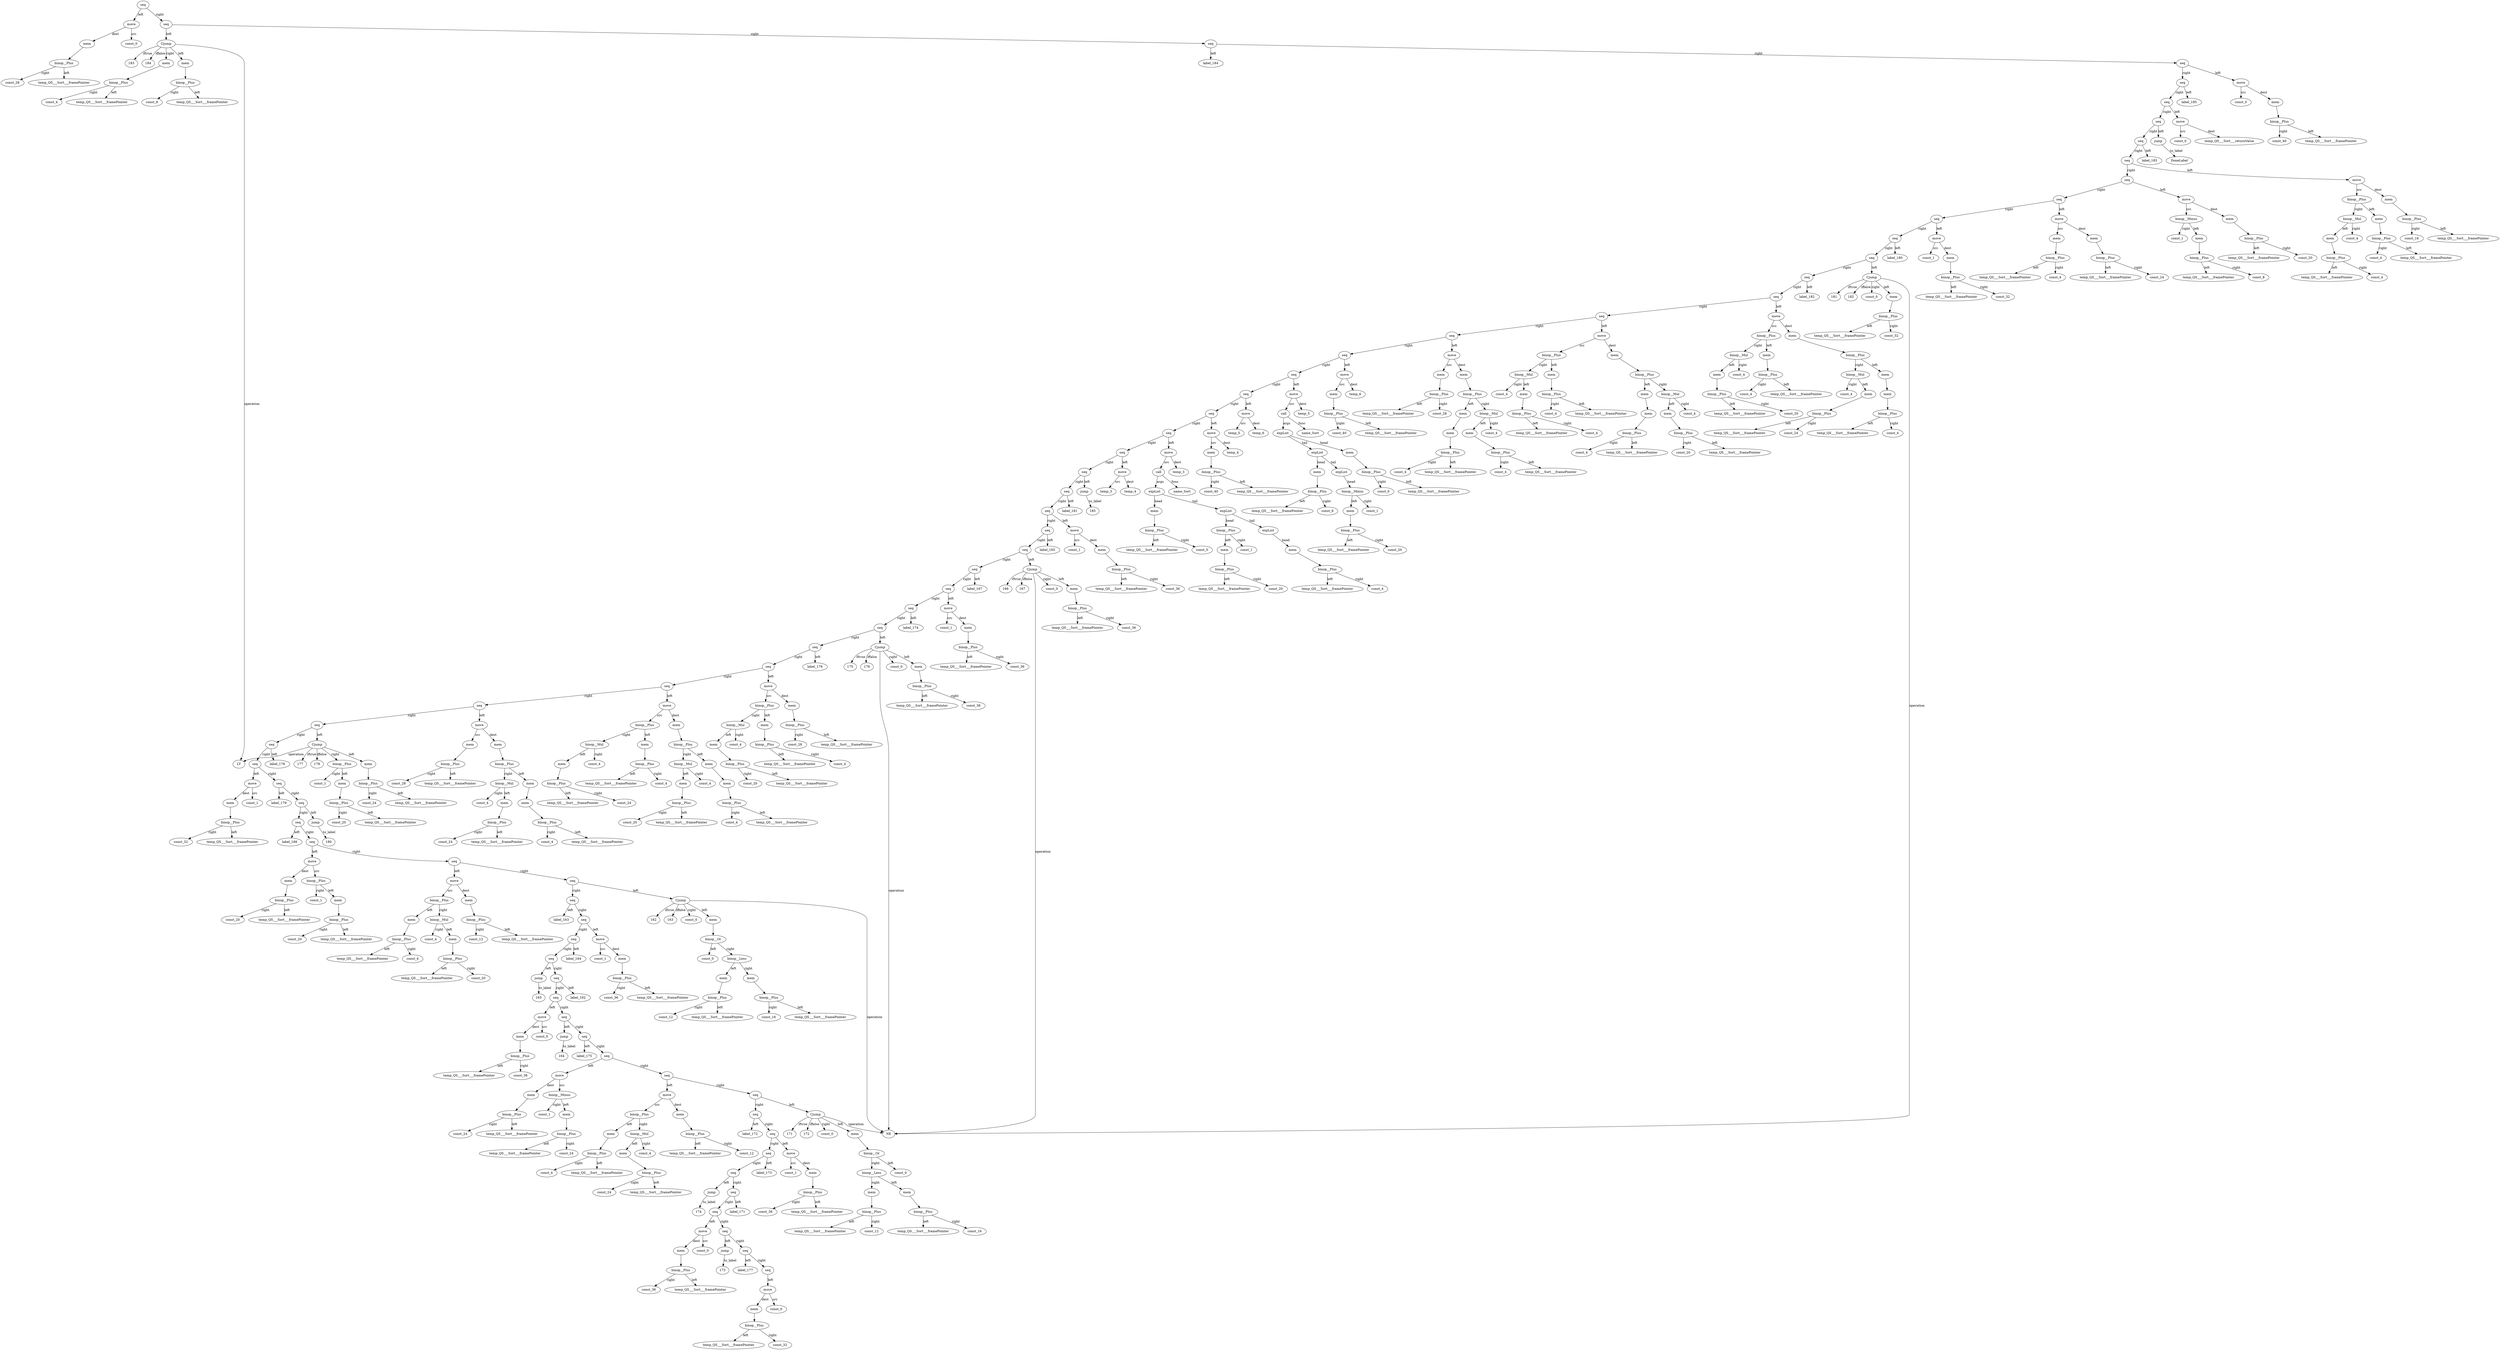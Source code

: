 digraph {
temp_QS___Sort___framePointer__id_0 [ label="temp_QS___Sort___framePointer" ]; 
const_28__id_1 [ label="const_28" ]; 
binop__Plus__id_2 [ label="binop__Plus" ]; 
binop__Plus__id_2 -> const_28__id_1 [ label="right"] ; 
binop__Plus__id_2 -> temp_QS___Sort___framePointer__id_0 [ label="left"] ; 
mem__id_3 [ label="mem" ]; 
mem__id_3 -> binop__Plus__id_2 ; 
const_0__id_4 [ label="const_0" ]; 
move__id_5 [ label="move" ]; 
move__id_5 -> mem__id_3 [ label="dest"] ; 
move__id_5 -> const_0__id_4 [ label="src"] ; 
temp_QS___Sort___framePointer__id_6 [ label="temp_QS___Sort___framePointer" ]; 
const_4__id_7 [ label="const_4" ]; 
binop__Plus__id_8 [ label="binop__Plus" ]; 
binop__Plus__id_8 -> const_4__id_7 [ label="right"] ; 
binop__Plus__id_8 -> temp_QS___Sort___framePointer__id_6 [ label="left"] ; 
mem__id_9 [ label="mem" ]; 
mem__id_9 -> binop__Plus__id_8 ; 
temp_QS___Sort___framePointer__id_10 [ label="temp_QS___Sort___framePointer" ]; 
const_8__id_11 [ label="const_8" ]; 
binop__Plus__id_12 [ label="binop__Plus" ]; 
binop__Plus__id_12 -> const_8__id_11 [ label="right"] ; 
binop__Plus__id_12 -> temp_QS___Sort___framePointer__id_10 [ label="left"] ; 
mem__id_13 [ label="mem" ]; 
mem__id_13 -> binop__Plus__id_12 ; 
Cjump__id_14 [ label="Cjump" ]; 
Cjump__id_14 -> mem__id_9 [ label="right"] ; 
Cjump__id_14 -> mem__id_13 [ label="left"] ; 
Cjump__id_14 -> LT [ label="operation"] ; 
Cjump__id_14 -> 183 [ label="iftrue"] ; 
Cjump__id_14 -> 184 [ label="iffalse"] ; 
label_184__id_15 [ label="label_184" ]; 
temp_QS___Sort___framePointer__id_16 [ label="temp_QS___Sort___framePointer" ]; 
const_40__id_17 [ label="const_40" ]; 
binop__Plus__id_18 [ label="binop__Plus" ]; 
binop__Plus__id_18 -> const_40__id_17 [ label="right"] ; 
binop__Plus__id_18 -> temp_QS___Sort___framePointer__id_16 [ label="left"] ; 
mem__id_19 [ label="mem" ]; 
mem__id_19 -> binop__Plus__id_18 ; 
const_0__id_20 [ label="const_0" ]; 
move__id_21 [ label="move" ]; 
move__id_21 -> mem__id_19 [ label="dest"] ; 
move__id_21 -> const_0__id_20 [ label="src"] ; 
label_185__id_22 [ label="label_185" ]; 
temp_QS___Sort___returnValue__id_23 [ label="temp_QS___Sort___returnValue" ]; 
const_0__id_24 [ label="const_0" ]; 
move__id_25 [ label="move" ]; 
move__id_25 -> temp_QS___Sort___returnValue__id_23 [ label="dest"] ; 
move__id_25 -> const_0__id_24 [ label="src"] ; 
jump__id_26 [ label="jump" ]; 
jump__id_26 -> DoneLabel [ label="to_label"] ; 
label_183__id_27 [ label="label_183" ]; 
temp_QS___Sort___framePointer__id_28 [ label="temp_QS___Sort___framePointer" ]; 
const_16__id_29 [ label="const_16" ]; 
binop__Plus__id_30 [ label="binop__Plus" ]; 
binop__Plus__id_30 -> const_16__id_29 [ label="right"] ; 
binop__Plus__id_30 -> temp_QS___Sort___framePointer__id_28 [ label="left"] ; 
mem__id_31 [ label="mem" ]; 
mem__id_31 -> binop__Plus__id_30 ; 
temp_QS___Sort___framePointer__id_32 [ label="temp_QS___Sort___framePointer" ]; 
const_4__id_33 [ label="const_4" ]; 
binop__Plus__id_34 [ label="binop__Plus" ]; 
binop__Plus__id_34 -> const_4__id_33 [ label="right"] ; 
binop__Plus__id_34 -> temp_QS___Sort___framePointer__id_32 [ label="left"] ; 
mem__id_35 [ label="mem" ]; 
mem__id_35 -> binop__Plus__id_34 ; 
temp_QS___Sort___framePointer__id_36 [ label="temp_QS___Sort___framePointer" ]; 
const_4__id_37 [ label="const_4" ]; 
binop__Plus__id_38 [ label="binop__Plus" ]; 
binop__Plus__id_38 -> const_4__id_37 [ label="right"] ; 
binop__Plus__id_38 -> temp_QS___Sort___framePointer__id_36 [ label="left"] ; 
mem__id_39 [ label="mem" ]; 
mem__id_39 -> binop__Plus__id_38 ; 
const_4__id_40 [ label="const_4" ]; 
binop__Mul__id_41 [ label="binop__Mul" ]; 
binop__Mul__id_41 -> const_4__id_40 [ label="right"] ; 
binop__Mul__id_41 -> mem__id_39 [ label="left"] ; 
binop__Plus__id_42 [ label="binop__Plus" ]; 
binop__Plus__id_42 -> binop__Mul__id_41 [ label="right"] ; 
binop__Plus__id_42 -> mem__id_35 [ label="left"] ; 
move__id_43 [ label="move" ]; 
move__id_43 -> mem__id_31 [ label="dest"] ; 
move__id_43 -> binop__Plus__id_42 [ label="src"] ; 
temp_QS___Sort___framePointer__id_44 [ label="temp_QS___Sort___framePointer" ]; 
const_20__id_45 [ label="const_20" ]; 
binop__Plus__id_46 [ label="binop__Plus" ]; 
binop__Plus__id_46 -> const_20__id_45 [ label="right"] ; 
binop__Plus__id_46 -> temp_QS___Sort___framePointer__id_44 [ label="left"] ; 
mem__id_47 [ label="mem" ]; 
mem__id_47 -> binop__Plus__id_46 ; 
temp_QS___Sort___framePointer__id_48 [ label="temp_QS___Sort___framePointer" ]; 
const_8__id_49 [ label="const_8" ]; 
binop__Plus__id_50 [ label="binop__Plus" ]; 
binop__Plus__id_50 -> const_8__id_49 [ label="right"] ; 
binop__Plus__id_50 -> temp_QS___Sort___framePointer__id_48 [ label="left"] ; 
mem__id_51 [ label="mem" ]; 
mem__id_51 -> binop__Plus__id_50 ; 
const_1__id_52 [ label="const_1" ]; 
binop__Minus__id_53 [ label="binop__Minus" ]; 
binop__Minus__id_53 -> const_1__id_52 [ label="right"] ; 
binop__Minus__id_53 -> mem__id_51 [ label="left"] ; 
move__id_54 [ label="move" ]; 
move__id_54 -> mem__id_47 [ label="dest"] ; 
move__id_54 -> binop__Minus__id_53 [ label="src"] ; 
temp_QS___Sort___framePointer__id_55 [ label="temp_QS___Sort___framePointer" ]; 
const_24__id_56 [ label="const_24" ]; 
binop__Plus__id_57 [ label="binop__Plus" ]; 
binop__Plus__id_57 -> const_24__id_56 [ label="right"] ; 
binop__Plus__id_57 -> temp_QS___Sort___framePointer__id_55 [ label="left"] ; 
mem__id_58 [ label="mem" ]; 
mem__id_58 -> binop__Plus__id_57 ; 
temp_QS___Sort___framePointer__id_59 [ label="temp_QS___Sort___framePointer" ]; 
const_4__id_60 [ label="const_4" ]; 
binop__Plus__id_61 [ label="binop__Plus" ]; 
binop__Plus__id_61 -> const_4__id_60 [ label="right"] ; 
binop__Plus__id_61 -> temp_QS___Sort___framePointer__id_59 [ label="left"] ; 
mem__id_62 [ label="mem" ]; 
mem__id_62 -> binop__Plus__id_61 ; 
move__id_63 [ label="move" ]; 
move__id_63 -> mem__id_58 [ label="dest"] ; 
move__id_63 -> mem__id_62 [ label="src"] ; 
temp_QS___Sort___framePointer__id_64 [ label="temp_QS___Sort___framePointer" ]; 
const_32__id_65 [ label="const_32" ]; 
binop__Plus__id_66 [ label="binop__Plus" ]; 
binop__Plus__id_66 -> const_32__id_65 [ label="right"] ; 
binop__Plus__id_66 -> temp_QS___Sort___framePointer__id_64 [ label="left"] ; 
mem__id_67 [ label="mem" ]; 
mem__id_67 -> binop__Plus__id_66 ; 
const_1__id_68 [ label="const_1" ]; 
move__id_69 [ label="move" ]; 
move__id_69 -> mem__id_67 [ label="dest"] ; 
move__id_69 -> const_1__id_68 [ label="src"] ; 
label_180__id_70 [ label="label_180" ]; 
const_0__id_71 [ label="const_0" ]; 
temp_QS___Sort___framePointer__id_72 [ label="temp_QS___Sort___framePointer" ]; 
const_32__id_73 [ label="const_32" ]; 
binop__Plus__id_74 [ label="binop__Plus" ]; 
binop__Plus__id_74 -> const_32__id_73 [ label="right"] ; 
binop__Plus__id_74 -> temp_QS___Sort___framePointer__id_72 [ label="left"] ; 
mem__id_75 [ label="mem" ]; 
mem__id_75 -> binop__Plus__id_74 ; 
Cjump__id_76 [ label="Cjump" ]; 
Cjump__id_76 -> const_0__id_71 [ label="right"] ; 
Cjump__id_76 -> mem__id_75 [ label="left"] ; 
Cjump__id_76 -> NE [ label="operation"] ; 
Cjump__id_76 -> 181 [ label="iftrue"] ; 
Cjump__id_76 -> 182 [ label="iffalse"] ; 
label_182__id_77 [ label="label_182" ]; 
temp_QS___Sort___framePointer__id_78 [ label="temp_QS___Sort___framePointer" ]; 
const_4__id_79 [ label="const_4" ]; 
binop__Plus__id_80 [ label="binop__Plus" ]; 
binop__Plus__id_80 -> const_4__id_79 [ label="right"] ; 
binop__Plus__id_80 -> temp_QS___Sort___framePointer__id_78 [ label="left"] ; 
mem__id_81 [ label="mem" ]; 
mem__id_81 -> binop__Plus__id_80 ; 
mem__id_82 [ label="mem" ]; 
mem__id_82 -> mem__id_81 ; 
temp_QS___Sort___framePointer__id_83 [ label="temp_QS___Sort___framePointer" ]; 
const_24__id_84 [ label="const_24" ]; 
binop__Plus__id_85 [ label="binop__Plus" ]; 
binop__Plus__id_85 -> const_24__id_84 [ label="right"] ; 
binop__Plus__id_85 -> temp_QS___Sort___framePointer__id_83 [ label="left"] ; 
mem__id_86 [ label="mem" ]; 
mem__id_86 -> binop__Plus__id_85 ; 
const_4__id_87 [ label="const_4" ]; 
binop__Mul__id_88 [ label="binop__Mul" ]; 
binop__Mul__id_88 -> const_4__id_87 [ label="right"] ; 
binop__Mul__id_88 -> mem__id_86 [ label="left"] ; 
binop__Plus__id_89 [ label="binop__Plus" ]; 
binop__Plus__id_89 -> binop__Mul__id_88 [ label="right"] ; 
binop__Plus__id_89 -> mem__id_82 [ label="left"] ; 
mem__id_90 [ label="mem" ]; 
mem__id_90 -> binop__Plus__id_89 ; 
temp_QS___Sort___framePointer__id_91 [ label="temp_QS___Sort___framePointer" ]; 
const_4__id_92 [ label="const_4" ]; 
binop__Plus__id_93 [ label="binop__Plus" ]; 
binop__Plus__id_93 -> const_4__id_92 [ label="right"] ; 
binop__Plus__id_93 -> temp_QS___Sort___framePointer__id_91 [ label="left"] ; 
mem__id_94 [ label="mem" ]; 
mem__id_94 -> binop__Plus__id_93 ; 
temp_QS___Sort___framePointer__id_95 [ label="temp_QS___Sort___framePointer" ]; 
const_20__id_96 [ label="const_20" ]; 
binop__Plus__id_97 [ label="binop__Plus" ]; 
binop__Plus__id_97 -> const_20__id_96 [ label="right"] ; 
binop__Plus__id_97 -> temp_QS___Sort___framePointer__id_95 [ label="left"] ; 
mem__id_98 [ label="mem" ]; 
mem__id_98 -> binop__Plus__id_97 ; 
const_4__id_99 [ label="const_4" ]; 
binop__Mul__id_100 [ label="binop__Mul" ]; 
binop__Mul__id_100 -> const_4__id_99 [ label="right"] ; 
binop__Mul__id_100 -> mem__id_98 [ label="left"] ; 
binop__Plus__id_101 [ label="binop__Plus" ]; 
binop__Plus__id_101 -> binop__Mul__id_100 [ label="right"] ; 
binop__Plus__id_101 -> mem__id_94 [ label="left"] ; 
move__id_102 [ label="move" ]; 
move__id_102 -> mem__id_90 [ label="dest"] ; 
move__id_102 -> binop__Plus__id_101 [ label="src"] ; 
temp_QS___Sort___framePointer__id_103 [ label="temp_QS___Sort___framePointer" ]; 
const_4__id_104 [ label="const_4" ]; 
binop__Plus__id_105 [ label="binop__Plus" ]; 
binop__Plus__id_105 -> const_4__id_104 [ label="right"] ; 
binop__Plus__id_105 -> temp_QS___Sort___framePointer__id_103 [ label="left"] ; 
mem__id_106 [ label="mem" ]; 
mem__id_106 -> binop__Plus__id_105 ; 
mem__id_107 [ label="mem" ]; 
mem__id_107 -> mem__id_106 ; 
temp_QS___Sort___framePointer__id_108 [ label="temp_QS___Sort___framePointer" ]; 
const_20__id_109 [ label="const_20" ]; 
binop__Plus__id_110 [ label="binop__Plus" ]; 
binop__Plus__id_110 -> const_20__id_109 [ label="right"] ; 
binop__Plus__id_110 -> temp_QS___Sort___framePointer__id_108 [ label="left"] ; 
mem__id_111 [ label="mem" ]; 
mem__id_111 -> binop__Plus__id_110 ; 
const_4__id_112 [ label="const_4" ]; 
binop__Mul__id_113 [ label="binop__Mul" ]; 
binop__Mul__id_113 -> const_4__id_112 [ label="right"] ; 
binop__Mul__id_113 -> mem__id_111 [ label="left"] ; 
binop__Plus__id_114 [ label="binop__Plus" ]; 
binop__Plus__id_114 -> binop__Mul__id_113 [ label="right"] ; 
binop__Plus__id_114 -> mem__id_107 [ label="left"] ; 
mem__id_115 [ label="mem" ]; 
mem__id_115 -> binop__Plus__id_114 ; 
temp_QS___Sort___framePointer__id_116 [ label="temp_QS___Sort___framePointer" ]; 
const_4__id_117 [ label="const_4" ]; 
binop__Plus__id_118 [ label="binop__Plus" ]; 
binop__Plus__id_118 -> const_4__id_117 [ label="right"] ; 
binop__Plus__id_118 -> temp_QS___Sort___framePointer__id_116 [ label="left"] ; 
mem__id_119 [ label="mem" ]; 
mem__id_119 -> binop__Plus__id_118 ; 
temp_QS___Sort___framePointer__id_120 [ label="temp_QS___Sort___framePointer" ]; 
const_4__id_121 [ label="const_4" ]; 
binop__Plus__id_122 [ label="binop__Plus" ]; 
binop__Plus__id_122 -> const_4__id_121 [ label="right"] ; 
binop__Plus__id_122 -> temp_QS___Sort___framePointer__id_120 [ label="left"] ; 
mem__id_123 [ label="mem" ]; 
mem__id_123 -> binop__Plus__id_122 ; 
const_4__id_124 [ label="const_4" ]; 
binop__Mul__id_125 [ label="binop__Mul" ]; 
binop__Mul__id_125 -> const_4__id_124 [ label="right"] ; 
binop__Mul__id_125 -> mem__id_123 [ label="left"] ; 
binop__Plus__id_126 [ label="binop__Plus" ]; 
binop__Plus__id_126 -> binop__Mul__id_125 [ label="right"] ; 
binop__Plus__id_126 -> mem__id_119 [ label="left"] ; 
move__id_127 [ label="move" ]; 
move__id_127 -> mem__id_115 [ label="dest"] ; 
move__id_127 -> binop__Plus__id_126 [ label="src"] ; 
temp_QS___Sort___framePointer__id_128 [ label="temp_QS___Sort___framePointer" ]; 
const_4__id_129 [ label="const_4" ]; 
binop__Plus__id_130 [ label="binop__Plus" ]; 
binop__Plus__id_130 -> const_4__id_129 [ label="right"] ; 
binop__Plus__id_130 -> temp_QS___Sort___framePointer__id_128 [ label="left"] ; 
mem__id_131 [ label="mem" ]; 
mem__id_131 -> binop__Plus__id_130 ; 
mem__id_132 [ label="mem" ]; 
mem__id_132 -> mem__id_131 ; 
temp_QS___Sort___framePointer__id_133 [ label="temp_QS___Sort___framePointer" ]; 
const_4__id_134 [ label="const_4" ]; 
binop__Plus__id_135 [ label="binop__Plus" ]; 
binop__Plus__id_135 -> const_4__id_134 [ label="right"] ; 
binop__Plus__id_135 -> temp_QS___Sort___framePointer__id_133 [ label="left"] ; 
mem__id_136 [ label="mem" ]; 
mem__id_136 -> binop__Plus__id_135 ; 
const_4__id_137 [ label="const_4" ]; 
binop__Mul__id_138 [ label="binop__Mul" ]; 
binop__Mul__id_138 -> const_4__id_137 [ label="right"] ; 
binop__Mul__id_138 -> mem__id_136 [ label="left"] ; 
binop__Plus__id_139 [ label="binop__Plus" ]; 
binop__Plus__id_139 -> binop__Mul__id_138 [ label="right"] ; 
binop__Plus__id_139 -> mem__id_132 [ label="left"] ; 
mem__id_140 [ label="mem" ]; 
mem__id_140 -> binop__Plus__id_139 ; 
temp_QS___Sort___framePointer__id_141 [ label="temp_QS___Sort___framePointer" ]; 
const_28__id_142 [ label="const_28" ]; 
binop__Plus__id_143 [ label="binop__Plus" ]; 
binop__Plus__id_143 -> const_28__id_142 [ label="right"] ; 
binop__Plus__id_143 -> temp_QS___Sort___framePointer__id_141 [ label="left"] ; 
mem__id_144 [ label="mem" ]; 
mem__id_144 -> binop__Plus__id_143 ; 
move__id_145 [ label="move" ]; 
move__id_145 -> mem__id_140 [ label="dest"] ; 
move__id_145 -> mem__id_144 [ label="src"] ; 
temp_6__id_146 [ label="temp_6" ]; 
temp_QS___Sort___framePointer__id_147 [ label="temp_QS___Sort___framePointer" ]; 
const_40__id_148 [ label="const_40" ]; 
binop__Plus__id_149 [ label="binop__Plus" ]; 
binop__Plus__id_149 -> const_40__id_148 [ label="right"] ; 
binop__Plus__id_149 -> temp_QS___Sort___framePointer__id_147 [ label="left"] ; 
mem__id_150 [ label="mem" ]; 
mem__id_150 -> binop__Plus__id_149 ; 
move__id_151 [ label="move" ]; 
move__id_151 -> temp_6__id_146 [ label="dest"] ; 
move__id_151 -> mem__id_150 [ label="src"] ; 
temp_5__id_152 [ label="temp_5" ]; 
name_Sort__id_153 [ label="name_Sort" ]; 
temp_QS___Sort___framePointer__id_154 [ label="temp_QS___Sort___framePointer" ]; 
const_0__id_155 [ label="const_0" ]; 
binop__Plus__id_156 [ label="binop__Plus" ]; 
binop__Plus__id_156 -> const_0__id_155 [ label="right"] ; 
binop__Plus__id_156 -> temp_QS___Sort___framePointer__id_154 [ label="left"] ; 
mem__id_157 [ label="mem" ]; 
mem__id_157 -> binop__Plus__id_156 ; 
temp_QS___Sort___framePointer__id_158 [ label="temp_QS___Sort___framePointer" ]; 
const_8__id_159 [ label="const_8" ]; 
binop__Plus__id_160 [ label="binop__Plus" ]; 
binop__Plus__id_160 -> const_8__id_159 [ label="right"] ; 
binop__Plus__id_160 -> temp_QS___Sort___framePointer__id_158 [ label="left"] ; 
mem__id_161 [ label="mem" ]; 
mem__id_161 -> binop__Plus__id_160 ; 
temp_QS___Sort___framePointer__id_162 [ label="temp_QS___Sort___framePointer" ]; 
const_20__id_163 [ label="const_20" ]; 
binop__Plus__id_164 [ label="binop__Plus" ]; 
binop__Plus__id_164 -> const_20__id_163 [ label="right"] ; 
binop__Plus__id_164 -> temp_QS___Sort___framePointer__id_162 [ label="left"] ; 
mem__id_165 [ label="mem" ]; 
mem__id_165 -> binop__Plus__id_164 ; 
const_1__id_166 [ label="const_1" ]; 
binop__Minus__id_167 [ label="binop__Minus" ]; 
binop__Minus__id_167 -> const_1__id_166 [ label="right"] ; 
binop__Minus__id_167 -> mem__id_165 [ label="left"] ; 
expList__id_168 [ label="expList" ]; 
expList__id_168 -> binop__Minus__id_167 [ label="head"] ; 
expList__id_169 [ label="expList" ]; 
expList__id_169 -> mem__id_161 [ label="head"] ; 
expList__id_169 -> expList__id_168 [ label="tail"] ; 
expList__id_170 [ label="expList" ]; 
expList__id_170 -> mem__id_157 [ label="head"] ; 
expList__id_170 -> expList__id_169 [ label="tail"] ; 
call__id_171 [ label="call" ]; 
call__id_171 -> name_Sort__id_153 [ label="func"] ; 
call__id_171 -> expList__id_170 [ label="args"] ; 
move__id_172 [ label="move" ]; 
move__id_172 -> temp_5__id_152 [ label="dest"] ; 
move__id_172 -> call__id_171 [ label="src"] ; 
temp_6__id_173 [ label="temp_6" ]; 
temp_5__id_174 [ label="temp_5" ]; 
move__id_175 [ label="move" ]; 
move__id_175 -> temp_6__id_173 [ label="dest"] ; 
move__id_175 -> temp_5__id_174 [ label="src"] ; 
temp_4__id_176 [ label="temp_4" ]; 
temp_QS___Sort___framePointer__id_177 [ label="temp_QS___Sort___framePointer" ]; 
const_40__id_178 [ label="const_40" ]; 
binop__Plus__id_179 [ label="binop__Plus" ]; 
binop__Plus__id_179 -> const_40__id_178 [ label="right"] ; 
binop__Plus__id_179 -> temp_QS___Sort___framePointer__id_177 [ label="left"] ; 
mem__id_180 [ label="mem" ]; 
mem__id_180 -> binop__Plus__id_179 ; 
move__id_181 [ label="move" ]; 
move__id_181 -> temp_4__id_176 [ label="dest"] ; 
move__id_181 -> mem__id_180 [ label="src"] ; 
temp_3__id_182 [ label="temp_3" ]; 
name_Sort__id_183 [ label="name_Sort" ]; 
temp_QS___Sort___framePointer__id_184 [ label="temp_QS___Sort___framePointer" ]; 
const_0__id_185 [ label="const_0" ]; 
binop__Plus__id_186 [ label="binop__Plus" ]; 
binop__Plus__id_186 -> const_0__id_185 [ label="right"] ; 
binop__Plus__id_186 -> temp_QS___Sort___framePointer__id_184 [ label="left"] ; 
mem__id_187 [ label="mem" ]; 
mem__id_187 -> binop__Plus__id_186 ; 
temp_QS___Sort___framePointer__id_188 [ label="temp_QS___Sort___framePointer" ]; 
const_20__id_189 [ label="const_20" ]; 
binop__Plus__id_190 [ label="binop__Plus" ]; 
binop__Plus__id_190 -> const_20__id_189 [ label="right"] ; 
binop__Plus__id_190 -> temp_QS___Sort___framePointer__id_188 [ label="left"] ; 
mem__id_191 [ label="mem" ]; 
mem__id_191 -> binop__Plus__id_190 ; 
const_1__id_192 [ label="const_1" ]; 
binop__Plus__id_193 [ label="binop__Plus" ]; 
binop__Plus__id_193 -> const_1__id_192 [ label="right"] ; 
binop__Plus__id_193 -> mem__id_191 [ label="left"] ; 
temp_QS___Sort___framePointer__id_194 [ label="temp_QS___Sort___framePointer" ]; 
const_4__id_195 [ label="const_4" ]; 
binop__Plus__id_196 [ label="binop__Plus" ]; 
binop__Plus__id_196 -> const_4__id_195 [ label="right"] ; 
binop__Plus__id_196 -> temp_QS___Sort___framePointer__id_194 [ label="left"] ; 
mem__id_197 [ label="mem" ]; 
mem__id_197 -> binop__Plus__id_196 ; 
expList__id_198 [ label="expList" ]; 
expList__id_198 -> mem__id_197 [ label="head"] ; 
expList__id_199 [ label="expList" ]; 
expList__id_199 -> binop__Plus__id_193 [ label="head"] ; 
expList__id_199 -> expList__id_198 [ label="tail"] ; 
expList__id_200 [ label="expList" ]; 
expList__id_200 -> mem__id_187 [ label="head"] ; 
expList__id_200 -> expList__id_199 [ label="tail"] ; 
call__id_201 [ label="call" ]; 
call__id_201 -> name_Sort__id_183 [ label="func"] ; 
call__id_201 -> expList__id_200 [ label="args"] ; 
move__id_202 [ label="move" ]; 
move__id_202 -> temp_3__id_182 [ label="dest"] ; 
move__id_202 -> call__id_201 [ label="src"] ; 
temp_4__id_203 [ label="temp_4" ]; 
temp_3__id_204 [ label="temp_3" ]; 
move__id_205 [ label="move" ]; 
move__id_205 -> temp_4__id_203 [ label="dest"] ; 
move__id_205 -> temp_3__id_204 [ label="src"] ; 
jump__id_206 [ label="jump" ]; 
jump__id_206 -> 185 [ label="to_label"] ; 
label_181__id_207 [ label="label_181" ]; 
temp_QS___Sort___framePointer__id_208 [ label="temp_QS___Sort___framePointer" ]; 
const_36__id_209 [ label="const_36" ]; 
binop__Plus__id_210 [ label="binop__Plus" ]; 
binop__Plus__id_210 -> const_36__id_209 [ label="right"] ; 
binop__Plus__id_210 -> temp_QS___Sort___framePointer__id_208 [ label="left"] ; 
mem__id_211 [ label="mem" ]; 
mem__id_211 -> binop__Plus__id_210 ; 
const_1__id_212 [ label="const_1" ]; 
move__id_213 [ label="move" ]; 
move__id_213 -> mem__id_211 [ label="dest"] ; 
move__id_213 -> const_1__id_212 [ label="src"] ; 
label_165__id_214 [ label="label_165" ]; 
const_0__id_215 [ label="const_0" ]; 
temp_QS___Sort___framePointer__id_216 [ label="temp_QS___Sort___framePointer" ]; 
const_36__id_217 [ label="const_36" ]; 
binop__Plus__id_218 [ label="binop__Plus" ]; 
binop__Plus__id_218 -> const_36__id_217 [ label="right"] ; 
binop__Plus__id_218 -> temp_QS___Sort___framePointer__id_216 [ label="left"] ; 
mem__id_219 [ label="mem" ]; 
mem__id_219 -> binop__Plus__id_218 ; 
Cjump__id_220 [ label="Cjump" ]; 
Cjump__id_220 -> const_0__id_215 [ label="right"] ; 
Cjump__id_220 -> mem__id_219 [ label="left"] ; 
Cjump__id_220 -> NE [ label="operation"] ; 
Cjump__id_220 -> 166 [ label="iftrue"] ; 
Cjump__id_220 -> 167 [ label="iffalse"] ; 
label_167__id_221 [ label="label_167" ]; 
temp_QS___Sort___framePointer__id_222 [ label="temp_QS___Sort___framePointer" ]; 
const_36__id_223 [ label="const_36" ]; 
binop__Plus__id_224 [ label="binop__Plus" ]; 
binop__Plus__id_224 -> const_36__id_223 [ label="right"] ; 
binop__Plus__id_224 -> temp_QS___Sort___framePointer__id_222 [ label="left"] ; 
mem__id_225 [ label="mem" ]; 
mem__id_225 -> binop__Plus__id_224 ; 
const_1__id_226 [ label="const_1" ]; 
move__id_227 [ label="move" ]; 
move__id_227 -> mem__id_225 [ label="dest"] ; 
move__id_227 -> const_1__id_226 [ label="src"] ; 
label_174__id_228 [ label="label_174" ]; 
const_0__id_229 [ label="const_0" ]; 
temp_QS___Sort___framePointer__id_230 [ label="temp_QS___Sort___framePointer" ]; 
const_36__id_231 [ label="const_36" ]; 
binop__Plus__id_232 [ label="binop__Plus" ]; 
binop__Plus__id_232 -> const_36__id_231 [ label="right"] ; 
binop__Plus__id_232 -> temp_QS___Sort___framePointer__id_230 [ label="left"] ; 
mem__id_233 [ label="mem" ]; 
mem__id_233 -> binop__Plus__id_232 ; 
Cjump__id_234 [ label="Cjump" ]; 
Cjump__id_234 -> const_0__id_229 [ label="right"] ; 
Cjump__id_234 -> mem__id_233 [ label="left"] ; 
Cjump__id_234 -> NE [ label="operation"] ; 
Cjump__id_234 -> 175 [ label="iftrue"] ; 
Cjump__id_234 -> 176 [ label="iffalse"] ; 
label_176__id_235 [ label="label_176" ]; 
temp_QS___Sort___framePointer__id_236 [ label="temp_QS___Sort___framePointer" ]; 
const_28__id_237 [ label="const_28" ]; 
binop__Plus__id_238 [ label="binop__Plus" ]; 
binop__Plus__id_238 -> const_28__id_237 [ label="right"] ; 
binop__Plus__id_238 -> temp_QS___Sort___framePointer__id_236 [ label="left"] ; 
mem__id_239 [ label="mem" ]; 
mem__id_239 -> binop__Plus__id_238 ; 
temp_QS___Sort___framePointer__id_240 [ label="temp_QS___Sort___framePointer" ]; 
const_4__id_241 [ label="const_4" ]; 
binop__Plus__id_242 [ label="binop__Plus" ]; 
binop__Plus__id_242 -> const_4__id_241 [ label="right"] ; 
binop__Plus__id_242 -> temp_QS___Sort___framePointer__id_240 [ label="left"] ; 
mem__id_243 [ label="mem" ]; 
mem__id_243 -> binop__Plus__id_242 ; 
temp_QS___Sort___framePointer__id_244 [ label="temp_QS___Sort___framePointer" ]; 
const_20__id_245 [ label="const_20" ]; 
binop__Plus__id_246 [ label="binop__Plus" ]; 
binop__Plus__id_246 -> const_20__id_245 [ label="right"] ; 
binop__Plus__id_246 -> temp_QS___Sort___framePointer__id_244 [ label="left"] ; 
mem__id_247 [ label="mem" ]; 
mem__id_247 -> binop__Plus__id_246 ; 
const_4__id_248 [ label="const_4" ]; 
binop__Mul__id_249 [ label="binop__Mul" ]; 
binop__Mul__id_249 -> const_4__id_248 [ label="right"] ; 
binop__Mul__id_249 -> mem__id_247 [ label="left"] ; 
binop__Plus__id_250 [ label="binop__Plus" ]; 
binop__Plus__id_250 -> binop__Mul__id_249 [ label="right"] ; 
binop__Plus__id_250 -> mem__id_243 [ label="left"] ; 
move__id_251 [ label="move" ]; 
move__id_251 -> mem__id_239 [ label="dest"] ; 
move__id_251 -> binop__Plus__id_250 [ label="src"] ; 
temp_QS___Sort___framePointer__id_252 [ label="temp_QS___Sort___framePointer" ]; 
const_4__id_253 [ label="const_4" ]; 
binop__Plus__id_254 [ label="binop__Plus" ]; 
binop__Plus__id_254 -> const_4__id_253 [ label="right"] ; 
binop__Plus__id_254 -> temp_QS___Sort___framePointer__id_252 [ label="left"] ; 
mem__id_255 [ label="mem" ]; 
mem__id_255 -> binop__Plus__id_254 ; 
mem__id_256 [ label="mem" ]; 
mem__id_256 -> mem__id_255 ; 
temp_QS___Sort___framePointer__id_257 [ label="temp_QS___Sort___framePointer" ]; 
const_20__id_258 [ label="const_20" ]; 
binop__Plus__id_259 [ label="binop__Plus" ]; 
binop__Plus__id_259 -> const_20__id_258 [ label="right"] ; 
binop__Plus__id_259 -> temp_QS___Sort___framePointer__id_257 [ label="left"] ; 
mem__id_260 [ label="mem" ]; 
mem__id_260 -> binop__Plus__id_259 ; 
const_4__id_261 [ label="const_4" ]; 
binop__Mul__id_262 [ label="binop__Mul" ]; 
binop__Mul__id_262 -> const_4__id_261 [ label="right"] ; 
binop__Mul__id_262 -> mem__id_260 [ label="left"] ; 
binop__Plus__id_263 [ label="binop__Plus" ]; 
binop__Plus__id_263 -> binop__Mul__id_262 [ label="right"] ; 
binop__Plus__id_263 -> mem__id_256 [ label="left"] ; 
mem__id_264 [ label="mem" ]; 
mem__id_264 -> binop__Plus__id_263 ; 
temp_QS___Sort___framePointer__id_265 [ label="temp_QS___Sort___framePointer" ]; 
const_4__id_266 [ label="const_4" ]; 
binop__Plus__id_267 [ label="binop__Plus" ]; 
binop__Plus__id_267 -> const_4__id_266 [ label="right"] ; 
binop__Plus__id_267 -> temp_QS___Sort___framePointer__id_265 [ label="left"] ; 
mem__id_268 [ label="mem" ]; 
mem__id_268 -> binop__Plus__id_267 ; 
temp_QS___Sort___framePointer__id_269 [ label="temp_QS___Sort___framePointer" ]; 
const_24__id_270 [ label="const_24" ]; 
binop__Plus__id_271 [ label="binop__Plus" ]; 
binop__Plus__id_271 -> const_24__id_270 [ label="right"] ; 
binop__Plus__id_271 -> temp_QS___Sort___framePointer__id_269 [ label="left"] ; 
mem__id_272 [ label="mem" ]; 
mem__id_272 -> binop__Plus__id_271 ; 
const_4__id_273 [ label="const_4" ]; 
binop__Mul__id_274 [ label="binop__Mul" ]; 
binop__Mul__id_274 -> const_4__id_273 [ label="right"] ; 
binop__Mul__id_274 -> mem__id_272 [ label="left"] ; 
binop__Plus__id_275 [ label="binop__Plus" ]; 
binop__Plus__id_275 -> binop__Mul__id_274 [ label="right"] ; 
binop__Plus__id_275 -> mem__id_268 [ label="left"] ; 
move__id_276 [ label="move" ]; 
move__id_276 -> mem__id_264 [ label="dest"] ; 
move__id_276 -> binop__Plus__id_275 [ label="src"] ; 
temp_QS___Sort___framePointer__id_277 [ label="temp_QS___Sort___framePointer" ]; 
const_4__id_278 [ label="const_4" ]; 
binop__Plus__id_279 [ label="binop__Plus" ]; 
binop__Plus__id_279 -> const_4__id_278 [ label="right"] ; 
binop__Plus__id_279 -> temp_QS___Sort___framePointer__id_277 [ label="left"] ; 
mem__id_280 [ label="mem" ]; 
mem__id_280 -> binop__Plus__id_279 ; 
mem__id_281 [ label="mem" ]; 
mem__id_281 -> mem__id_280 ; 
temp_QS___Sort___framePointer__id_282 [ label="temp_QS___Sort___framePointer" ]; 
const_24__id_283 [ label="const_24" ]; 
binop__Plus__id_284 [ label="binop__Plus" ]; 
binop__Plus__id_284 -> const_24__id_283 [ label="right"] ; 
binop__Plus__id_284 -> temp_QS___Sort___framePointer__id_282 [ label="left"] ; 
mem__id_285 [ label="mem" ]; 
mem__id_285 -> binop__Plus__id_284 ; 
const_4__id_286 [ label="const_4" ]; 
binop__Mul__id_287 [ label="binop__Mul" ]; 
binop__Mul__id_287 -> const_4__id_286 [ label="right"] ; 
binop__Mul__id_287 -> mem__id_285 [ label="left"] ; 
binop__Plus__id_288 [ label="binop__Plus" ]; 
binop__Plus__id_288 -> binop__Mul__id_287 [ label="right"] ; 
binop__Plus__id_288 -> mem__id_281 [ label="left"] ; 
mem__id_289 [ label="mem" ]; 
mem__id_289 -> binop__Plus__id_288 ; 
temp_QS___Sort___framePointer__id_290 [ label="temp_QS___Sort___framePointer" ]; 
const_28__id_291 [ label="const_28" ]; 
binop__Plus__id_292 [ label="binop__Plus" ]; 
binop__Plus__id_292 -> const_28__id_291 [ label="right"] ; 
binop__Plus__id_292 -> temp_QS___Sort___framePointer__id_290 [ label="left"] ; 
mem__id_293 [ label="mem" ]; 
mem__id_293 -> binop__Plus__id_292 ; 
move__id_294 [ label="move" ]; 
move__id_294 -> mem__id_289 [ label="dest"] ; 
move__id_294 -> mem__id_293 [ label="src"] ; 
temp_QS___Sort___framePointer__id_295 [ label="temp_QS___Sort___framePointer" ]; 
const_20__id_296 [ label="const_20" ]; 
binop__Plus__id_297 [ label="binop__Plus" ]; 
binop__Plus__id_297 -> const_20__id_296 [ label="right"] ; 
binop__Plus__id_297 -> temp_QS___Sort___framePointer__id_295 [ label="left"] ; 
mem__id_298 [ label="mem" ]; 
mem__id_298 -> binop__Plus__id_297 ; 
const_1__id_299 [ label="const_1" ]; 
binop__Plus__id_300 [ label="binop__Plus" ]; 
binop__Plus__id_300 -> const_1__id_299 [ label="right"] ; 
binop__Plus__id_300 -> mem__id_298 [ label="left"] ; 
temp_QS___Sort___framePointer__id_301 [ label="temp_QS___Sort___framePointer" ]; 
const_24__id_302 [ label="const_24" ]; 
binop__Plus__id_303 [ label="binop__Plus" ]; 
binop__Plus__id_303 -> const_24__id_302 [ label="right"] ; 
binop__Plus__id_303 -> temp_QS___Sort___framePointer__id_301 [ label="left"] ; 
mem__id_304 [ label="mem" ]; 
mem__id_304 -> binop__Plus__id_303 ; 
Cjump__id_305 [ label="Cjump" ]; 
Cjump__id_305 -> binop__Plus__id_300 [ label="right"] ; 
Cjump__id_305 -> mem__id_304 [ label="left"] ; 
Cjump__id_305 -> LT [ label="operation"] ; 
Cjump__id_305 -> 177 [ label="iftrue"] ; 
Cjump__id_305 -> 178 [ label="iffalse"] ; 
label_178__id_306 [ label="label_178" ]; 
temp_QS___Sort___framePointer__id_307 [ label="temp_QS___Sort___framePointer" ]; 
const_32__id_308 [ label="const_32" ]; 
binop__Plus__id_309 [ label="binop__Plus" ]; 
binop__Plus__id_309 -> const_32__id_308 [ label="right"] ; 
binop__Plus__id_309 -> temp_QS___Sort___framePointer__id_307 [ label="left"] ; 
mem__id_310 [ label="mem" ]; 
mem__id_310 -> binop__Plus__id_309 ; 
const_1__id_311 [ label="const_1" ]; 
move__id_312 [ label="move" ]; 
move__id_312 -> mem__id_310 [ label="dest"] ; 
move__id_312 -> const_1__id_311 [ label="src"] ; 
label_179__id_313 [ label="label_179" ]; 
jump__id_314 [ label="jump" ]; 
jump__id_314 -> 180 [ label="to_label"] ; 
label_166__id_315 [ label="label_166" ]; 
temp_QS___Sort___framePointer__id_316 [ label="temp_QS___Sort___framePointer" ]; 
const_20__id_317 [ label="const_20" ]; 
binop__Plus__id_318 [ label="binop__Plus" ]; 
binop__Plus__id_318 -> const_20__id_317 [ label="right"] ; 
binop__Plus__id_318 -> temp_QS___Sort___framePointer__id_316 [ label="left"] ; 
mem__id_319 [ label="mem" ]; 
mem__id_319 -> binop__Plus__id_318 ; 
temp_QS___Sort___framePointer__id_320 [ label="temp_QS___Sort___framePointer" ]; 
const_20__id_321 [ label="const_20" ]; 
binop__Plus__id_322 [ label="binop__Plus" ]; 
binop__Plus__id_322 -> const_20__id_321 [ label="right"] ; 
binop__Plus__id_322 -> temp_QS___Sort___framePointer__id_320 [ label="left"] ; 
mem__id_323 [ label="mem" ]; 
mem__id_323 -> binop__Plus__id_322 ; 
const_1__id_324 [ label="const_1" ]; 
binop__Plus__id_325 [ label="binop__Plus" ]; 
binop__Plus__id_325 -> const_1__id_324 [ label="right"] ; 
binop__Plus__id_325 -> mem__id_323 [ label="left"] ; 
move__id_326 [ label="move" ]; 
move__id_326 -> mem__id_319 [ label="dest"] ; 
move__id_326 -> binop__Plus__id_325 [ label="src"] ; 
temp_QS___Sort___framePointer__id_327 [ label="temp_QS___Sort___framePointer" ]; 
const_12__id_328 [ label="const_12" ]; 
binop__Plus__id_329 [ label="binop__Plus" ]; 
binop__Plus__id_329 -> const_12__id_328 [ label="right"] ; 
binop__Plus__id_329 -> temp_QS___Sort___framePointer__id_327 [ label="left"] ; 
mem__id_330 [ label="mem" ]; 
mem__id_330 -> binop__Plus__id_329 ; 
temp_QS___Sort___framePointer__id_331 [ label="temp_QS___Sort___framePointer" ]; 
const_4__id_332 [ label="const_4" ]; 
binop__Plus__id_333 [ label="binop__Plus" ]; 
binop__Plus__id_333 -> const_4__id_332 [ label="right"] ; 
binop__Plus__id_333 -> temp_QS___Sort___framePointer__id_331 [ label="left"] ; 
mem__id_334 [ label="mem" ]; 
mem__id_334 -> binop__Plus__id_333 ; 
temp_QS___Sort___framePointer__id_335 [ label="temp_QS___Sort___framePointer" ]; 
const_20__id_336 [ label="const_20" ]; 
binop__Plus__id_337 [ label="binop__Plus" ]; 
binop__Plus__id_337 -> const_20__id_336 [ label="right"] ; 
binop__Plus__id_337 -> temp_QS___Sort___framePointer__id_335 [ label="left"] ; 
mem__id_338 [ label="mem" ]; 
mem__id_338 -> binop__Plus__id_337 ; 
const_4__id_339 [ label="const_4" ]; 
binop__Mul__id_340 [ label="binop__Mul" ]; 
binop__Mul__id_340 -> const_4__id_339 [ label="right"] ; 
binop__Mul__id_340 -> mem__id_338 [ label="left"] ; 
binop__Plus__id_341 [ label="binop__Plus" ]; 
binop__Plus__id_341 -> binop__Mul__id_340 [ label="right"] ; 
binop__Plus__id_341 -> mem__id_334 [ label="left"] ; 
move__id_342 [ label="move" ]; 
move__id_342 -> mem__id_330 [ label="dest"] ; 
move__id_342 -> binop__Plus__id_341 [ label="src"] ; 
const_0__id_343 [ label="const_0" ]; 
const_0__id_344 [ label="const_0" ]; 
temp_QS___Sort___framePointer__id_345 [ label="temp_QS___Sort___framePointer" ]; 
const_12__id_346 [ label="const_12" ]; 
binop__Plus__id_347 [ label="binop__Plus" ]; 
binop__Plus__id_347 -> const_12__id_346 [ label="right"] ; 
binop__Plus__id_347 -> temp_QS___Sort___framePointer__id_345 [ label="left"] ; 
mem__id_348 [ label="mem" ]; 
mem__id_348 -> binop__Plus__id_347 ; 
temp_QS___Sort___framePointer__id_349 [ label="temp_QS___Sort___framePointer" ]; 
const_16__id_350 [ label="const_16" ]; 
binop__Plus__id_351 [ label="binop__Plus" ]; 
binop__Plus__id_351 -> const_16__id_350 [ label="right"] ; 
binop__Plus__id_351 -> temp_QS___Sort___framePointer__id_349 [ label="left"] ; 
mem__id_352 [ label="mem" ]; 
mem__id_352 -> binop__Plus__id_351 ; 
binop__Less__id_353 [ label="binop__Less" ]; 
binop__Less__id_353 -> mem__id_352 [ label="right"] ; 
binop__Less__id_353 -> mem__id_348 [ label="left"] ; 
binop__Or__id_354 [ label="binop__Or" ]; 
binop__Or__id_354 -> binop__Less__id_353 [ label="right"] ; 
binop__Or__id_354 -> const_0__id_344 [ label="left"] ; 
mem__id_355 [ label="mem" ]; 
mem__id_355 -> binop__Or__id_354 ; 
Cjump__id_356 [ label="Cjump" ]; 
Cjump__id_356 -> const_0__id_343 [ label="right"] ; 
Cjump__id_356 -> mem__id_355 [ label="left"] ; 
Cjump__id_356 -> NE [ label="operation"] ; 
Cjump__id_356 -> 162 [ label="iftrue"] ; 
Cjump__id_356 -> 163 [ label="iffalse"] ; 
label_163__id_357 [ label="label_163" ]; 
temp_QS___Sort___framePointer__id_358 [ label="temp_QS___Sort___framePointer" ]; 
const_36__id_359 [ label="const_36" ]; 
binop__Plus__id_360 [ label="binop__Plus" ]; 
binop__Plus__id_360 -> const_36__id_359 [ label="right"] ; 
binop__Plus__id_360 -> temp_QS___Sort___framePointer__id_358 [ label="left"] ; 
mem__id_361 [ label="mem" ]; 
mem__id_361 -> binop__Plus__id_360 ; 
const_1__id_362 [ label="const_1" ]; 
move__id_363 [ label="move" ]; 
move__id_363 -> mem__id_361 [ label="dest"] ; 
move__id_363 -> const_1__id_362 [ label="src"] ; 
label_164__id_364 [ label="label_164" ]; 
jump__id_365 [ label="jump" ]; 
jump__id_365 -> 165 [ label="to_label"] ; 
label_162__id_366 [ label="label_162" ]; 
temp_QS___Sort___framePointer__id_367 [ label="temp_QS___Sort___framePointer" ]; 
const_36__id_368 [ label="const_36" ]; 
binop__Plus__id_369 [ label="binop__Plus" ]; 
binop__Plus__id_369 -> const_36__id_368 [ label="right"] ; 
binop__Plus__id_369 -> temp_QS___Sort___framePointer__id_367 [ label="left"] ; 
mem__id_370 [ label="mem" ]; 
mem__id_370 -> binop__Plus__id_369 ; 
const_0__id_371 [ label="const_0" ]; 
move__id_372 [ label="move" ]; 
move__id_372 -> mem__id_370 [ label="dest"] ; 
move__id_372 -> const_0__id_371 [ label="src"] ; 
jump__id_373 [ label="jump" ]; 
jump__id_373 -> 164 [ label="to_label"] ; 
label_175__id_374 [ label="label_175" ]; 
temp_QS___Sort___framePointer__id_375 [ label="temp_QS___Sort___framePointer" ]; 
const_24__id_376 [ label="const_24" ]; 
binop__Plus__id_377 [ label="binop__Plus" ]; 
binop__Plus__id_377 -> const_24__id_376 [ label="right"] ; 
binop__Plus__id_377 -> temp_QS___Sort___framePointer__id_375 [ label="left"] ; 
mem__id_378 [ label="mem" ]; 
mem__id_378 -> binop__Plus__id_377 ; 
temp_QS___Sort___framePointer__id_379 [ label="temp_QS___Sort___framePointer" ]; 
const_24__id_380 [ label="const_24" ]; 
binop__Plus__id_381 [ label="binop__Plus" ]; 
binop__Plus__id_381 -> const_24__id_380 [ label="right"] ; 
binop__Plus__id_381 -> temp_QS___Sort___framePointer__id_379 [ label="left"] ; 
mem__id_382 [ label="mem" ]; 
mem__id_382 -> binop__Plus__id_381 ; 
const_1__id_383 [ label="const_1" ]; 
binop__Minus__id_384 [ label="binop__Minus" ]; 
binop__Minus__id_384 -> const_1__id_383 [ label="right"] ; 
binop__Minus__id_384 -> mem__id_382 [ label="left"] ; 
move__id_385 [ label="move" ]; 
move__id_385 -> mem__id_378 [ label="dest"] ; 
move__id_385 -> binop__Minus__id_384 [ label="src"] ; 
temp_QS___Sort___framePointer__id_386 [ label="temp_QS___Sort___framePointer" ]; 
const_12__id_387 [ label="const_12" ]; 
binop__Plus__id_388 [ label="binop__Plus" ]; 
binop__Plus__id_388 -> const_12__id_387 [ label="right"] ; 
binop__Plus__id_388 -> temp_QS___Sort___framePointer__id_386 [ label="left"] ; 
mem__id_389 [ label="mem" ]; 
mem__id_389 -> binop__Plus__id_388 ; 
temp_QS___Sort___framePointer__id_390 [ label="temp_QS___Sort___framePointer" ]; 
const_4__id_391 [ label="const_4" ]; 
binop__Plus__id_392 [ label="binop__Plus" ]; 
binop__Plus__id_392 -> const_4__id_391 [ label="right"] ; 
binop__Plus__id_392 -> temp_QS___Sort___framePointer__id_390 [ label="left"] ; 
mem__id_393 [ label="mem" ]; 
mem__id_393 -> binop__Plus__id_392 ; 
temp_QS___Sort___framePointer__id_394 [ label="temp_QS___Sort___framePointer" ]; 
const_24__id_395 [ label="const_24" ]; 
binop__Plus__id_396 [ label="binop__Plus" ]; 
binop__Plus__id_396 -> const_24__id_395 [ label="right"] ; 
binop__Plus__id_396 -> temp_QS___Sort___framePointer__id_394 [ label="left"] ; 
mem__id_397 [ label="mem" ]; 
mem__id_397 -> binop__Plus__id_396 ; 
const_4__id_398 [ label="const_4" ]; 
binop__Mul__id_399 [ label="binop__Mul" ]; 
binop__Mul__id_399 -> const_4__id_398 [ label="right"] ; 
binop__Mul__id_399 -> mem__id_397 [ label="left"] ; 
binop__Plus__id_400 [ label="binop__Plus" ]; 
binop__Plus__id_400 -> binop__Mul__id_399 [ label="right"] ; 
binop__Plus__id_400 -> mem__id_393 [ label="left"] ; 
move__id_401 [ label="move" ]; 
move__id_401 -> mem__id_389 [ label="dest"] ; 
move__id_401 -> binop__Plus__id_400 [ label="src"] ; 
const_0__id_402 [ label="const_0" ]; 
const_0__id_403 [ label="const_0" ]; 
temp_QS___Sort___framePointer__id_404 [ label="temp_QS___Sort___framePointer" ]; 
const_16__id_405 [ label="const_16" ]; 
binop__Plus__id_406 [ label="binop__Plus" ]; 
binop__Plus__id_406 -> const_16__id_405 [ label="right"] ; 
binop__Plus__id_406 -> temp_QS___Sort___framePointer__id_404 [ label="left"] ; 
mem__id_407 [ label="mem" ]; 
mem__id_407 -> binop__Plus__id_406 ; 
temp_QS___Sort___framePointer__id_408 [ label="temp_QS___Sort___framePointer" ]; 
const_12__id_409 [ label="const_12" ]; 
binop__Plus__id_410 [ label="binop__Plus" ]; 
binop__Plus__id_410 -> const_12__id_409 [ label="right"] ; 
binop__Plus__id_410 -> temp_QS___Sort___framePointer__id_408 [ label="left"] ; 
mem__id_411 [ label="mem" ]; 
mem__id_411 -> binop__Plus__id_410 ; 
binop__Less__id_412 [ label="binop__Less" ]; 
binop__Less__id_412 -> mem__id_411 [ label="right"] ; 
binop__Less__id_412 -> mem__id_407 [ label="left"] ; 
binop__Or__id_413 [ label="binop__Or" ]; 
binop__Or__id_413 -> binop__Less__id_412 [ label="right"] ; 
binop__Or__id_413 -> const_0__id_403 [ label="left"] ; 
mem__id_414 [ label="mem" ]; 
mem__id_414 -> binop__Or__id_413 ; 
Cjump__id_415 [ label="Cjump" ]; 
Cjump__id_415 -> const_0__id_402 [ label="right"] ; 
Cjump__id_415 -> mem__id_414 [ label="left"] ; 
Cjump__id_415 -> NE [ label="operation"] ; 
Cjump__id_415 -> 171 [ label="iftrue"] ; 
Cjump__id_415 -> 172 [ label="iffalse"] ; 
label_172__id_416 [ label="label_172" ]; 
temp_QS___Sort___framePointer__id_417 [ label="temp_QS___Sort___framePointer" ]; 
const_36__id_418 [ label="const_36" ]; 
binop__Plus__id_419 [ label="binop__Plus" ]; 
binop__Plus__id_419 -> const_36__id_418 [ label="right"] ; 
binop__Plus__id_419 -> temp_QS___Sort___framePointer__id_417 [ label="left"] ; 
mem__id_420 [ label="mem" ]; 
mem__id_420 -> binop__Plus__id_419 ; 
const_1__id_421 [ label="const_1" ]; 
move__id_422 [ label="move" ]; 
move__id_422 -> mem__id_420 [ label="dest"] ; 
move__id_422 -> const_1__id_421 [ label="src"] ; 
label_173__id_423 [ label="label_173" ]; 
jump__id_424 [ label="jump" ]; 
jump__id_424 -> 174 [ label="to_label"] ; 
label_171__id_425 [ label="label_171" ]; 
temp_QS___Sort___framePointer__id_426 [ label="temp_QS___Sort___framePointer" ]; 
const_36__id_427 [ label="const_36" ]; 
binop__Plus__id_428 [ label="binop__Plus" ]; 
binop__Plus__id_428 -> const_36__id_427 [ label="right"] ; 
binop__Plus__id_428 -> temp_QS___Sort___framePointer__id_426 [ label="left"] ; 
mem__id_429 [ label="mem" ]; 
mem__id_429 -> binop__Plus__id_428 ; 
const_0__id_430 [ label="const_0" ]; 
move__id_431 [ label="move" ]; 
move__id_431 -> mem__id_429 [ label="dest"] ; 
move__id_431 -> const_0__id_430 [ label="src"] ; 
jump__id_432 [ label="jump" ]; 
jump__id_432 -> 173 [ label="to_label"] ; 
label_177__id_433 [ label="label_177" ]; 
temp_QS___Sort___framePointer__id_434 [ label="temp_QS___Sort___framePointer" ]; 
const_32__id_435 [ label="const_32" ]; 
binop__Plus__id_436 [ label="binop__Plus" ]; 
binop__Plus__id_436 -> const_32__id_435 [ label="right"] ; 
binop__Plus__id_436 -> temp_QS___Sort___framePointer__id_434 [ label="left"] ; 
mem__id_437 [ label="mem" ]; 
mem__id_437 -> binop__Plus__id_436 ; 
const_0__id_438 [ label="const_0" ]; 
move__id_439 [ label="move" ]; 
move__id_439 -> mem__id_437 [ label="dest"] ; 
move__id_439 -> const_0__id_438 [ label="src"] ; 
seq__id_440 [ label="seq" ]; 
seq__id_440 -> move__id_439 [ label="left"] ; 
seq__id_441 [ label="seq" ]; 
seq__id_441 -> label_177__id_433 [ label="left"] ; 
seq__id_441 -> seq__id_440 [ label="right"] ; 
seq__id_442 [ label="seq" ]; 
seq__id_442 -> jump__id_432 [ label="left"] ; 
seq__id_442 -> seq__id_441 [ label="right"] ; 
seq__id_443 [ label="seq" ]; 
seq__id_443 -> move__id_431 [ label="left"] ; 
seq__id_443 -> seq__id_442 [ label="right"] ; 
seq__id_444 [ label="seq" ]; 
seq__id_444 -> label_171__id_425 [ label="left"] ; 
seq__id_444 -> seq__id_443 [ label="right"] ; 
seq__id_445 [ label="seq" ]; 
seq__id_445 -> jump__id_424 [ label="left"] ; 
seq__id_445 -> seq__id_444 [ label="right"] ; 
seq__id_446 [ label="seq" ]; 
seq__id_446 -> label_173__id_423 [ label="left"] ; 
seq__id_446 -> seq__id_445 [ label="right"] ; 
seq__id_447 [ label="seq" ]; 
seq__id_447 -> move__id_422 [ label="left"] ; 
seq__id_447 -> seq__id_446 [ label="right"] ; 
seq__id_448 [ label="seq" ]; 
seq__id_448 -> label_172__id_416 [ label="left"] ; 
seq__id_448 -> seq__id_447 [ label="right"] ; 
seq__id_449 [ label="seq" ]; 
seq__id_449 -> Cjump__id_415 [ label="left"] ; 
seq__id_449 -> seq__id_448 [ label="right"] ; 
seq__id_450 [ label="seq" ]; 
seq__id_450 -> move__id_401 [ label="left"] ; 
seq__id_450 -> seq__id_449 [ label="right"] ; 
seq__id_451 [ label="seq" ]; 
seq__id_451 -> move__id_385 [ label="left"] ; 
seq__id_451 -> seq__id_450 [ label="right"] ; 
seq__id_452 [ label="seq" ]; 
seq__id_452 -> label_175__id_374 [ label="left"] ; 
seq__id_452 -> seq__id_451 [ label="right"] ; 
seq__id_453 [ label="seq" ]; 
seq__id_453 -> jump__id_373 [ label="left"] ; 
seq__id_453 -> seq__id_452 [ label="right"] ; 
seq__id_454 [ label="seq" ]; 
seq__id_454 -> move__id_372 [ label="left"] ; 
seq__id_454 -> seq__id_453 [ label="right"] ; 
seq__id_455 [ label="seq" ]; 
seq__id_455 -> label_162__id_366 [ label="left"] ; 
seq__id_455 -> seq__id_454 [ label="right"] ; 
seq__id_456 [ label="seq" ]; 
seq__id_456 -> jump__id_365 [ label="left"] ; 
seq__id_456 -> seq__id_455 [ label="right"] ; 
seq__id_457 [ label="seq" ]; 
seq__id_457 -> label_164__id_364 [ label="left"] ; 
seq__id_457 -> seq__id_456 [ label="right"] ; 
seq__id_458 [ label="seq" ]; 
seq__id_458 -> move__id_363 [ label="left"] ; 
seq__id_458 -> seq__id_457 [ label="right"] ; 
seq__id_459 [ label="seq" ]; 
seq__id_459 -> label_163__id_357 [ label="left"] ; 
seq__id_459 -> seq__id_458 [ label="right"] ; 
seq__id_460 [ label="seq" ]; 
seq__id_460 -> Cjump__id_356 [ label="left"] ; 
seq__id_460 -> seq__id_459 [ label="right"] ; 
seq__id_461 [ label="seq" ]; 
seq__id_461 -> move__id_342 [ label="left"] ; 
seq__id_461 -> seq__id_460 [ label="right"] ; 
seq__id_462 [ label="seq" ]; 
seq__id_462 -> move__id_326 [ label="left"] ; 
seq__id_462 -> seq__id_461 [ label="right"] ; 
seq__id_463 [ label="seq" ]; 
seq__id_463 -> label_166__id_315 [ label="left"] ; 
seq__id_463 -> seq__id_462 [ label="right"] ; 
seq__id_464 [ label="seq" ]; 
seq__id_464 -> jump__id_314 [ label="left"] ; 
seq__id_464 -> seq__id_463 [ label="right"] ; 
seq__id_465 [ label="seq" ]; 
seq__id_465 -> label_179__id_313 [ label="left"] ; 
seq__id_465 -> seq__id_464 [ label="right"] ; 
seq__id_466 [ label="seq" ]; 
seq__id_466 -> move__id_312 [ label="left"] ; 
seq__id_466 -> seq__id_465 [ label="right"] ; 
seq__id_467 [ label="seq" ]; 
seq__id_467 -> label_178__id_306 [ label="left"] ; 
seq__id_467 -> seq__id_466 [ label="right"] ; 
seq__id_468 [ label="seq" ]; 
seq__id_468 -> Cjump__id_305 [ label="left"] ; 
seq__id_468 -> seq__id_467 [ label="right"] ; 
seq__id_469 [ label="seq" ]; 
seq__id_469 -> move__id_294 [ label="left"] ; 
seq__id_469 -> seq__id_468 [ label="right"] ; 
seq__id_470 [ label="seq" ]; 
seq__id_470 -> move__id_276 [ label="left"] ; 
seq__id_470 -> seq__id_469 [ label="right"] ; 
seq__id_471 [ label="seq" ]; 
seq__id_471 -> move__id_251 [ label="left"] ; 
seq__id_471 -> seq__id_470 [ label="right"] ; 
seq__id_472 [ label="seq" ]; 
seq__id_472 -> label_176__id_235 [ label="left"] ; 
seq__id_472 -> seq__id_471 [ label="right"] ; 
seq__id_473 [ label="seq" ]; 
seq__id_473 -> Cjump__id_234 [ label="left"] ; 
seq__id_473 -> seq__id_472 [ label="right"] ; 
seq__id_474 [ label="seq" ]; 
seq__id_474 -> label_174__id_228 [ label="left"] ; 
seq__id_474 -> seq__id_473 [ label="right"] ; 
seq__id_475 [ label="seq" ]; 
seq__id_475 -> move__id_227 [ label="left"] ; 
seq__id_475 -> seq__id_474 [ label="right"] ; 
seq__id_476 [ label="seq" ]; 
seq__id_476 -> label_167__id_221 [ label="left"] ; 
seq__id_476 -> seq__id_475 [ label="right"] ; 
seq__id_477 [ label="seq" ]; 
seq__id_477 -> Cjump__id_220 [ label="left"] ; 
seq__id_477 -> seq__id_476 [ label="right"] ; 
seq__id_478 [ label="seq" ]; 
seq__id_478 -> label_165__id_214 [ label="left"] ; 
seq__id_478 -> seq__id_477 [ label="right"] ; 
seq__id_479 [ label="seq" ]; 
seq__id_479 -> move__id_213 [ label="left"] ; 
seq__id_479 -> seq__id_478 [ label="right"] ; 
seq__id_480 [ label="seq" ]; 
seq__id_480 -> label_181__id_207 [ label="left"] ; 
seq__id_480 -> seq__id_479 [ label="right"] ; 
seq__id_481 [ label="seq" ]; 
seq__id_481 -> jump__id_206 [ label="left"] ; 
seq__id_481 -> seq__id_480 [ label="right"] ; 
seq__id_482 [ label="seq" ]; 
seq__id_482 -> move__id_205 [ label="left"] ; 
seq__id_482 -> seq__id_481 [ label="right"] ; 
seq__id_483 [ label="seq" ]; 
seq__id_483 -> move__id_202 [ label="left"] ; 
seq__id_483 -> seq__id_482 [ label="right"] ; 
seq__id_484 [ label="seq" ]; 
seq__id_484 -> move__id_181 [ label="left"] ; 
seq__id_484 -> seq__id_483 [ label="right"] ; 
seq__id_485 [ label="seq" ]; 
seq__id_485 -> move__id_175 [ label="left"] ; 
seq__id_485 -> seq__id_484 [ label="right"] ; 
seq__id_486 [ label="seq" ]; 
seq__id_486 -> move__id_172 [ label="left"] ; 
seq__id_486 -> seq__id_485 [ label="right"] ; 
seq__id_487 [ label="seq" ]; 
seq__id_487 -> move__id_151 [ label="left"] ; 
seq__id_487 -> seq__id_486 [ label="right"] ; 
seq__id_488 [ label="seq" ]; 
seq__id_488 -> move__id_145 [ label="left"] ; 
seq__id_488 -> seq__id_487 [ label="right"] ; 
seq__id_489 [ label="seq" ]; 
seq__id_489 -> move__id_127 [ label="left"] ; 
seq__id_489 -> seq__id_488 [ label="right"] ; 
seq__id_490 [ label="seq" ]; 
seq__id_490 -> move__id_102 [ label="left"] ; 
seq__id_490 -> seq__id_489 [ label="right"] ; 
seq__id_491 [ label="seq" ]; 
seq__id_491 -> label_182__id_77 [ label="left"] ; 
seq__id_491 -> seq__id_490 [ label="right"] ; 
seq__id_492 [ label="seq" ]; 
seq__id_492 -> Cjump__id_76 [ label="left"] ; 
seq__id_492 -> seq__id_491 [ label="right"] ; 
seq__id_493 [ label="seq" ]; 
seq__id_493 -> label_180__id_70 [ label="left"] ; 
seq__id_493 -> seq__id_492 [ label="right"] ; 
seq__id_494 [ label="seq" ]; 
seq__id_494 -> move__id_69 [ label="left"] ; 
seq__id_494 -> seq__id_493 [ label="right"] ; 
seq__id_495 [ label="seq" ]; 
seq__id_495 -> move__id_63 [ label="left"] ; 
seq__id_495 -> seq__id_494 [ label="right"] ; 
seq__id_496 [ label="seq" ]; 
seq__id_496 -> move__id_54 [ label="left"] ; 
seq__id_496 -> seq__id_495 [ label="right"] ; 
seq__id_497 [ label="seq" ]; 
seq__id_497 -> move__id_43 [ label="left"] ; 
seq__id_497 -> seq__id_496 [ label="right"] ; 
seq__id_498 [ label="seq" ]; 
seq__id_498 -> label_183__id_27 [ label="left"] ; 
seq__id_498 -> seq__id_497 [ label="right"] ; 
seq__id_499 [ label="seq" ]; 
seq__id_499 -> jump__id_26 [ label="left"] ; 
seq__id_499 -> seq__id_498 [ label="right"] ; 
seq__id_500 [ label="seq" ]; 
seq__id_500 -> move__id_25 [ label="left"] ; 
seq__id_500 -> seq__id_499 [ label="right"] ; 
seq__id_501 [ label="seq" ]; 
seq__id_501 -> label_185__id_22 [ label="left"] ; 
seq__id_501 -> seq__id_500 [ label="right"] ; 
seq__id_502 [ label="seq" ]; 
seq__id_502 -> move__id_21 [ label="left"] ; 
seq__id_502 -> seq__id_501 [ label="right"] ; 
seq__id_503 [ label="seq" ]; 
seq__id_503 -> label_184__id_15 [ label="left"] ; 
seq__id_503 -> seq__id_502 [ label="right"] ; 
seq__id_504 [ label="seq" ]; 
seq__id_504 -> Cjump__id_14 [ label="left"] ; 
seq__id_504 -> seq__id_503 [ label="right"] ; 
seq__id_505 [ label="seq" ]; 
seq__id_505 -> move__id_5 [ label="left"] ; 
seq__id_505 -> seq__id_504 [ label="right"] ; 

}
